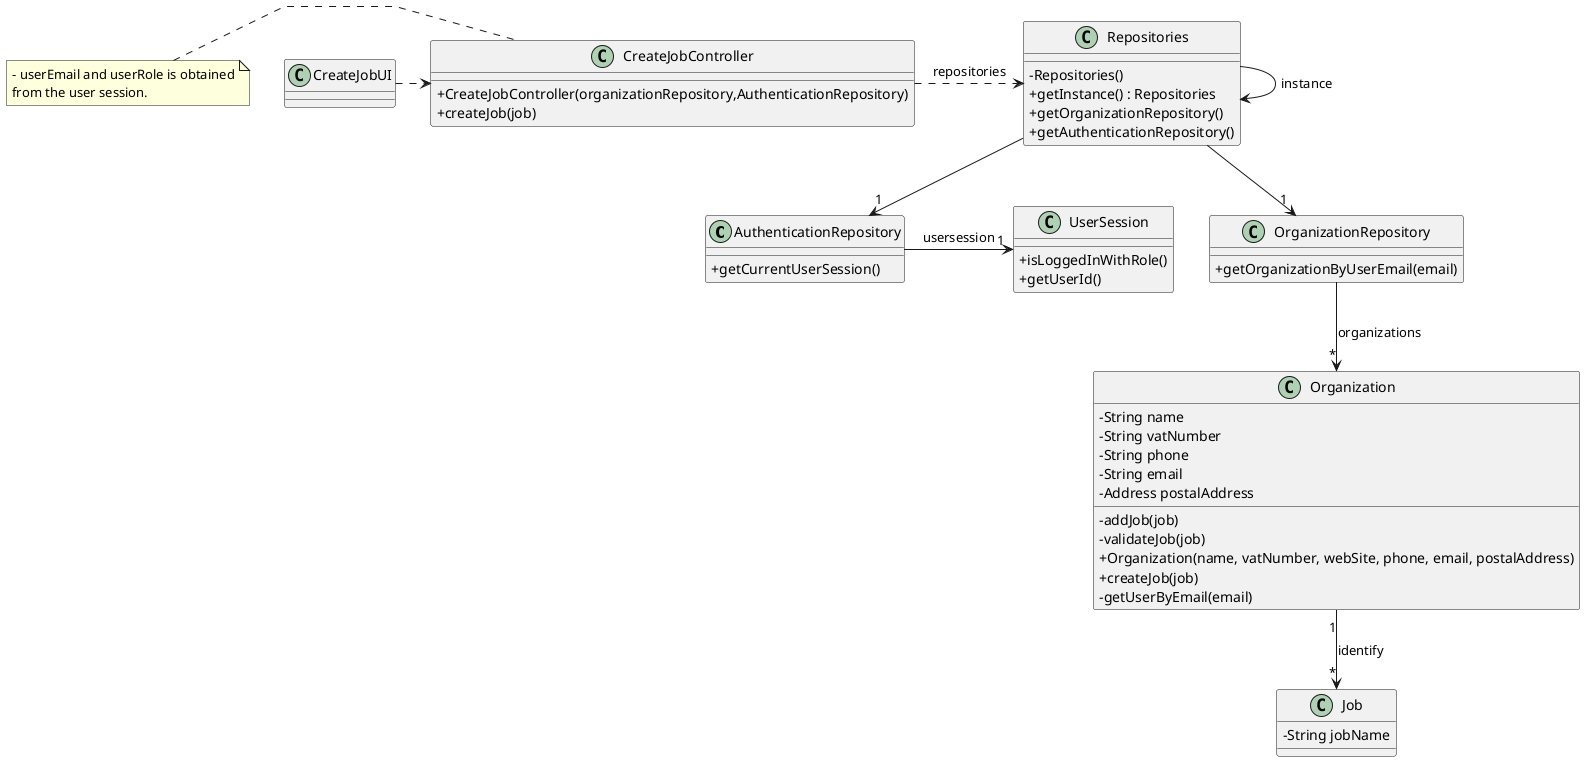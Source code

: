 @startuml
'skinparam monochrome true
skinparam packageStyle rectangle
skinparam shadowing false
skinparam linetype polyline
'skinparam linetype orto

skinparam classAttributeIconSize 0

'left to right direction

class AuthenticationRepository
{
    + getCurrentUserSession()
}

class UserSession
{
    + isLoggedInWithRole()
    + getUserId()
}



class Job {
    - String jobName
}



class Organization {
    - String name
    - String vatNumber
    - String phone
    - String email
    - Address postalAddress
    - addJob(job)
    - validateJob(job)
    + Organization(name, vatNumber, webSite, phone, email, postalAddress)
    + createJob(job)
    - getUserByEmail(email)

}


class OrganizationRepository {
    + getOrganizationByUserEmail(email)
}

class Repositories {
    - Repositories()
    + getInstance() : Repositories
    + getOrganizationRepository()
    + getAuthenticationRepository()
}

class CreateJobController {
    + CreateJobController(organizationRepository,AuthenticationRepository)
    + createJob(job)

}

note left of CreateJobController
    - userEmail and userRole is obtained
    from the user session.
end note


class CreateJobUI {
}

Repositories -> Repositories : instance
CreateJobUI .> CreateJobController
CreateJobController .> Repositories : repositories
Repositories --> "1" OrganizationRepository
OrganizationRepository --> "*" Organization : organizations
AuthenticationRepository -> "1" UserSession : usersession
Repositories --> "1" AuthenticationRepository
Organization "1" --> "*" Job : identify



@enduml